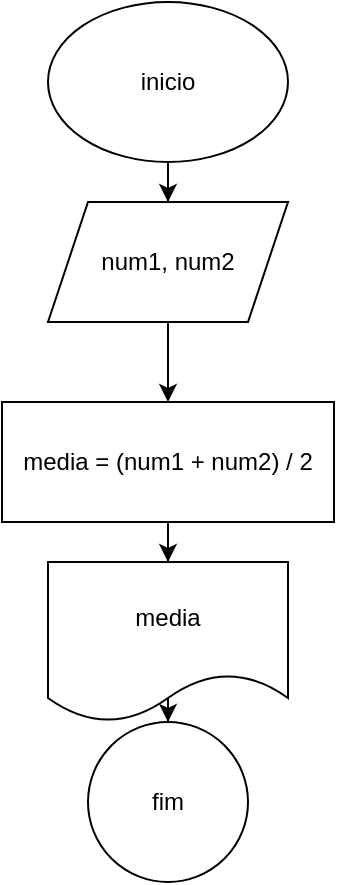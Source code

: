 <mxfile version="26.1.3">
  <diagram name="Página-1" id="elbEnsU3kSPVsOM1JpKO">
    <mxGraphModel grid="1" page="1" gridSize="10" guides="1" tooltips="1" connect="1" arrows="1" fold="1" pageScale="1" pageWidth="827" pageHeight="1169" math="0" shadow="0">
      <root>
        <mxCell id="0" />
        <mxCell id="1" parent="0" />
        <mxCell id="e4gDPcq4KXXT7IiUsTkn-3" value="" style="edgeStyle=orthogonalEdgeStyle;rounded=0;orthogonalLoop=1;jettySize=auto;html=1;" edge="1" parent="1" source="e4gDPcq4KXXT7IiUsTkn-1" target="e4gDPcq4KXXT7IiUsTkn-2">
          <mxGeometry relative="1" as="geometry" />
        </mxCell>
        <mxCell id="e4gDPcq4KXXT7IiUsTkn-1" value="inicio" style="ellipse;whiteSpace=wrap;html=1;" vertex="1" parent="1">
          <mxGeometry x="413" y="70" width="120" height="80" as="geometry" />
        </mxCell>
        <mxCell id="e4gDPcq4KXXT7IiUsTkn-5" value="" style="edgeStyle=orthogonalEdgeStyle;rounded=0;orthogonalLoop=1;jettySize=auto;html=1;" edge="1" parent="1" source="e4gDPcq4KXXT7IiUsTkn-2" target="e4gDPcq4KXXT7IiUsTkn-4">
          <mxGeometry relative="1" as="geometry" />
        </mxCell>
        <mxCell id="e4gDPcq4KXXT7IiUsTkn-2" value="num1, num2" style="shape=parallelogram;perimeter=parallelogramPerimeter;whiteSpace=wrap;html=1;fixedSize=1;" vertex="1" parent="1">
          <mxGeometry x="413" y="170" width="120" height="60" as="geometry" />
        </mxCell>
        <mxCell id="e4gDPcq4KXXT7IiUsTkn-7" value="" style="edgeStyle=orthogonalEdgeStyle;rounded=0;orthogonalLoop=1;jettySize=auto;html=1;" edge="1" parent="1" source="e4gDPcq4KXXT7IiUsTkn-4" target="e4gDPcq4KXXT7IiUsTkn-6">
          <mxGeometry relative="1" as="geometry" />
        </mxCell>
        <mxCell id="e4gDPcq4KXXT7IiUsTkn-4" value="media = (num1 + num2) / 2" style="whiteSpace=wrap;html=1;" vertex="1" parent="1">
          <mxGeometry x="390" y="270" width="166" height="60" as="geometry" />
        </mxCell>
        <mxCell id="e4gDPcq4KXXT7IiUsTkn-9" value="" style="edgeStyle=orthogonalEdgeStyle;rounded=0;orthogonalLoop=1;jettySize=auto;html=1;" edge="1" parent="1" source="e4gDPcq4KXXT7IiUsTkn-6" target="e4gDPcq4KXXT7IiUsTkn-8">
          <mxGeometry relative="1" as="geometry" />
        </mxCell>
        <mxCell id="e4gDPcq4KXXT7IiUsTkn-6" value="media" style="shape=document;whiteSpace=wrap;html=1;boundedLbl=1;" vertex="1" parent="1">
          <mxGeometry x="413" y="350" width="120" height="80" as="geometry" />
        </mxCell>
        <mxCell id="e4gDPcq4KXXT7IiUsTkn-8" value="fim" style="ellipse;whiteSpace=wrap;html=1;" vertex="1" parent="1">
          <mxGeometry x="433" y="430" width="80" height="80" as="geometry" />
        </mxCell>
      </root>
    </mxGraphModel>
  </diagram>
</mxfile>
